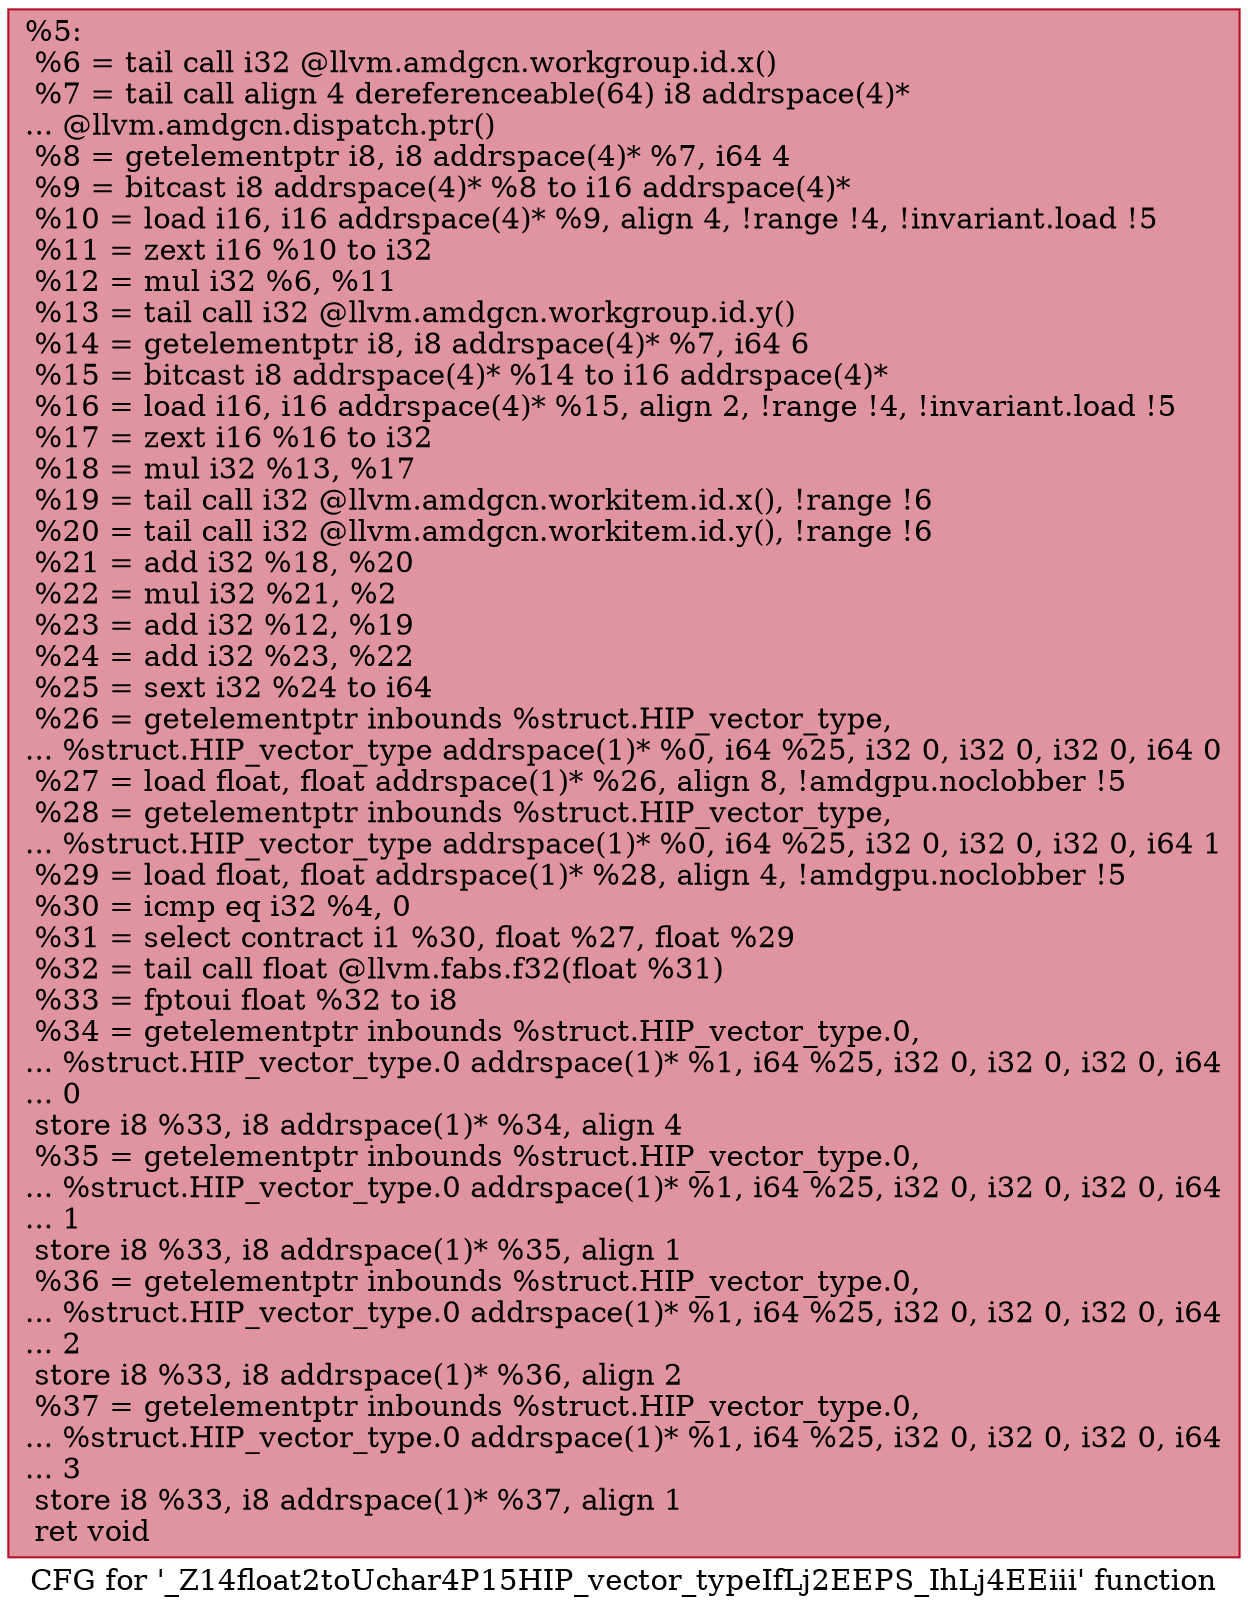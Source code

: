 digraph "CFG for '_Z14float2toUchar4P15HIP_vector_typeIfLj2EEPS_IhLj4EEiii' function" {
	label="CFG for '_Z14float2toUchar4P15HIP_vector_typeIfLj2EEPS_IhLj4EEiii' function";

	Node0x5b1d2c0 [shape=record,color="#b70d28ff", style=filled, fillcolor="#b70d2870",label="{%5:\l  %6 = tail call i32 @llvm.amdgcn.workgroup.id.x()\l  %7 = tail call align 4 dereferenceable(64) i8 addrspace(4)*\l... @llvm.amdgcn.dispatch.ptr()\l  %8 = getelementptr i8, i8 addrspace(4)* %7, i64 4\l  %9 = bitcast i8 addrspace(4)* %8 to i16 addrspace(4)*\l  %10 = load i16, i16 addrspace(4)* %9, align 4, !range !4, !invariant.load !5\l  %11 = zext i16 %10 to i32\l  %12 = mul i32 %6, %11\l  %13 = tail call i32 @llvm.amdgcn.workgroup.id.y()\l  %14 = getelementptr i8, i8 addrspace(4)* %7, i64 6\l  %15 = bitcast i8 addrspace(4)* %14 to i16 addrspace(4)*\l  %16 = load i16, i16 addrspace(4)* %15, align 2, !range !4, !invariant.load !5\l  %17 = zext i16 %16 to i32\l  %18 = mul i32 %13, %17\l  %19 = tail call i32 @llvm.amdgcn.workitem.id.x(), !range !6\l  %20 = tail call i32 @llvm.amdgcn.workitem.id.y(), !range !6\l  %21 = add i32 %18, %20\l  %22 = mul i32 %21, %2\l  %23 = add i32 %12, %19\l  %24 = add i32 %23, %22\l  %25 = sext i32 %24 to i64\l  %26 = getelementptr inbounds %struct.HIP_vector_type,\l... %struct.HIP_vector_type addrspace(1)* %0, i64 %25, i32 0, i32 0, i32 0, i64 0\l  %27 = load float, float addrspace(1)* %26, align 8, !amdgpu.noclobber !5\l  %28 = getelementptr inbounds %struct.HIP_vector_type,\l... %struct.HIP_vector_type addrspace(1)* %0, i64 %25, i32 0, i32 0, i32 0, i64 1\l  %29 = load float, float addrspace(1)* %28, align 4, !amdgpu.noclobber !5\l  %30 = icmp eq i32 %4, 0\l  %31 = select contract i1 %30, float %27, float %29\l  %32 = tail call float @llvm.fabs.f32(float %31)\l  %33 = fptoui float %32 to i8\l  %34 = getelementptr inbounds %struct.HIP_vector_type.0,\l... %struct.HIP_vector_type.0 addrspace(1)* %1, i64 %25, i32 0, i32 0, i32 0, i64\l... 0\l  store i8 %33, i8 addrspace(1)* %34, align 4\l  %35 = getelementptr inbounds %struct.HIP_vector_type.0,\l... %struct.HIP_vector_type.0 addrspace(1)* %1, i64 %25, i32 0, i32 0, i32 0, i64\l... 1\l  store i8 %33, i8 addrspace(1)* %35, align 1\l  %36 = getelementptr inbounds %struct.HIP_vector_type.0,\l... %struct.HIP_vector_type.0 addrspace(1)* %1, i64 %25, i32 0, i32 0, i32 0, i64\l... 2\l  store i8 %33, i8 addrspace(1)* %36, align 2\l  %37 = getelementptr inbounds %struct.HIP_vector_type.0,\l... %struct.HIP_vector_type.0 addrspace(1)* %1, i64 %25, i32 0, i32 0, i32 0, i64\l... 3\l  store i8 %33, i8 addrspace(1)* %37, align 1\l  ret void\l}"];
}
